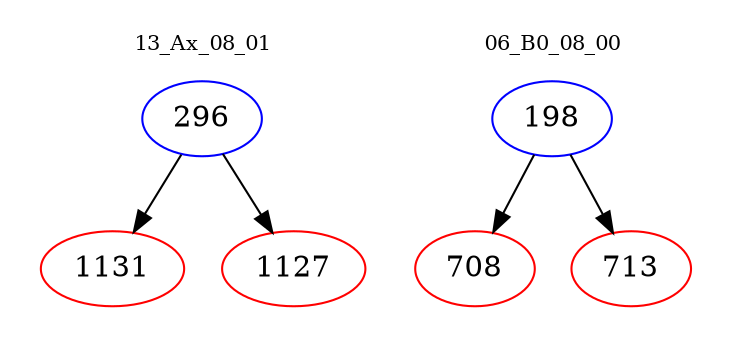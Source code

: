 digraph{
subgraph cluster_0 {
color = white
label = "13_Ax_08_01";
fontsize=10;
T0_296 [label="296", color="blue"]
T0_296 -> T0_1131 [color="black"]
T0_1131 [label="1131", color="red"]
T0_296 -> T0_1127 [color="black"]
T0_1127 [label="1127", color="red"]
}
subgraph cluster_1 {
color = white
label = "06_B0_08_00";
fontsize=10;
T1_198 [label="198", color="blue"]
T1_198 -> T1_708 [color="black"]
T1_708 [label="708", color="red"]
T1_198 -> T1_713 [color="black"]
T1_713 [label="713", color="red"]
}
}

